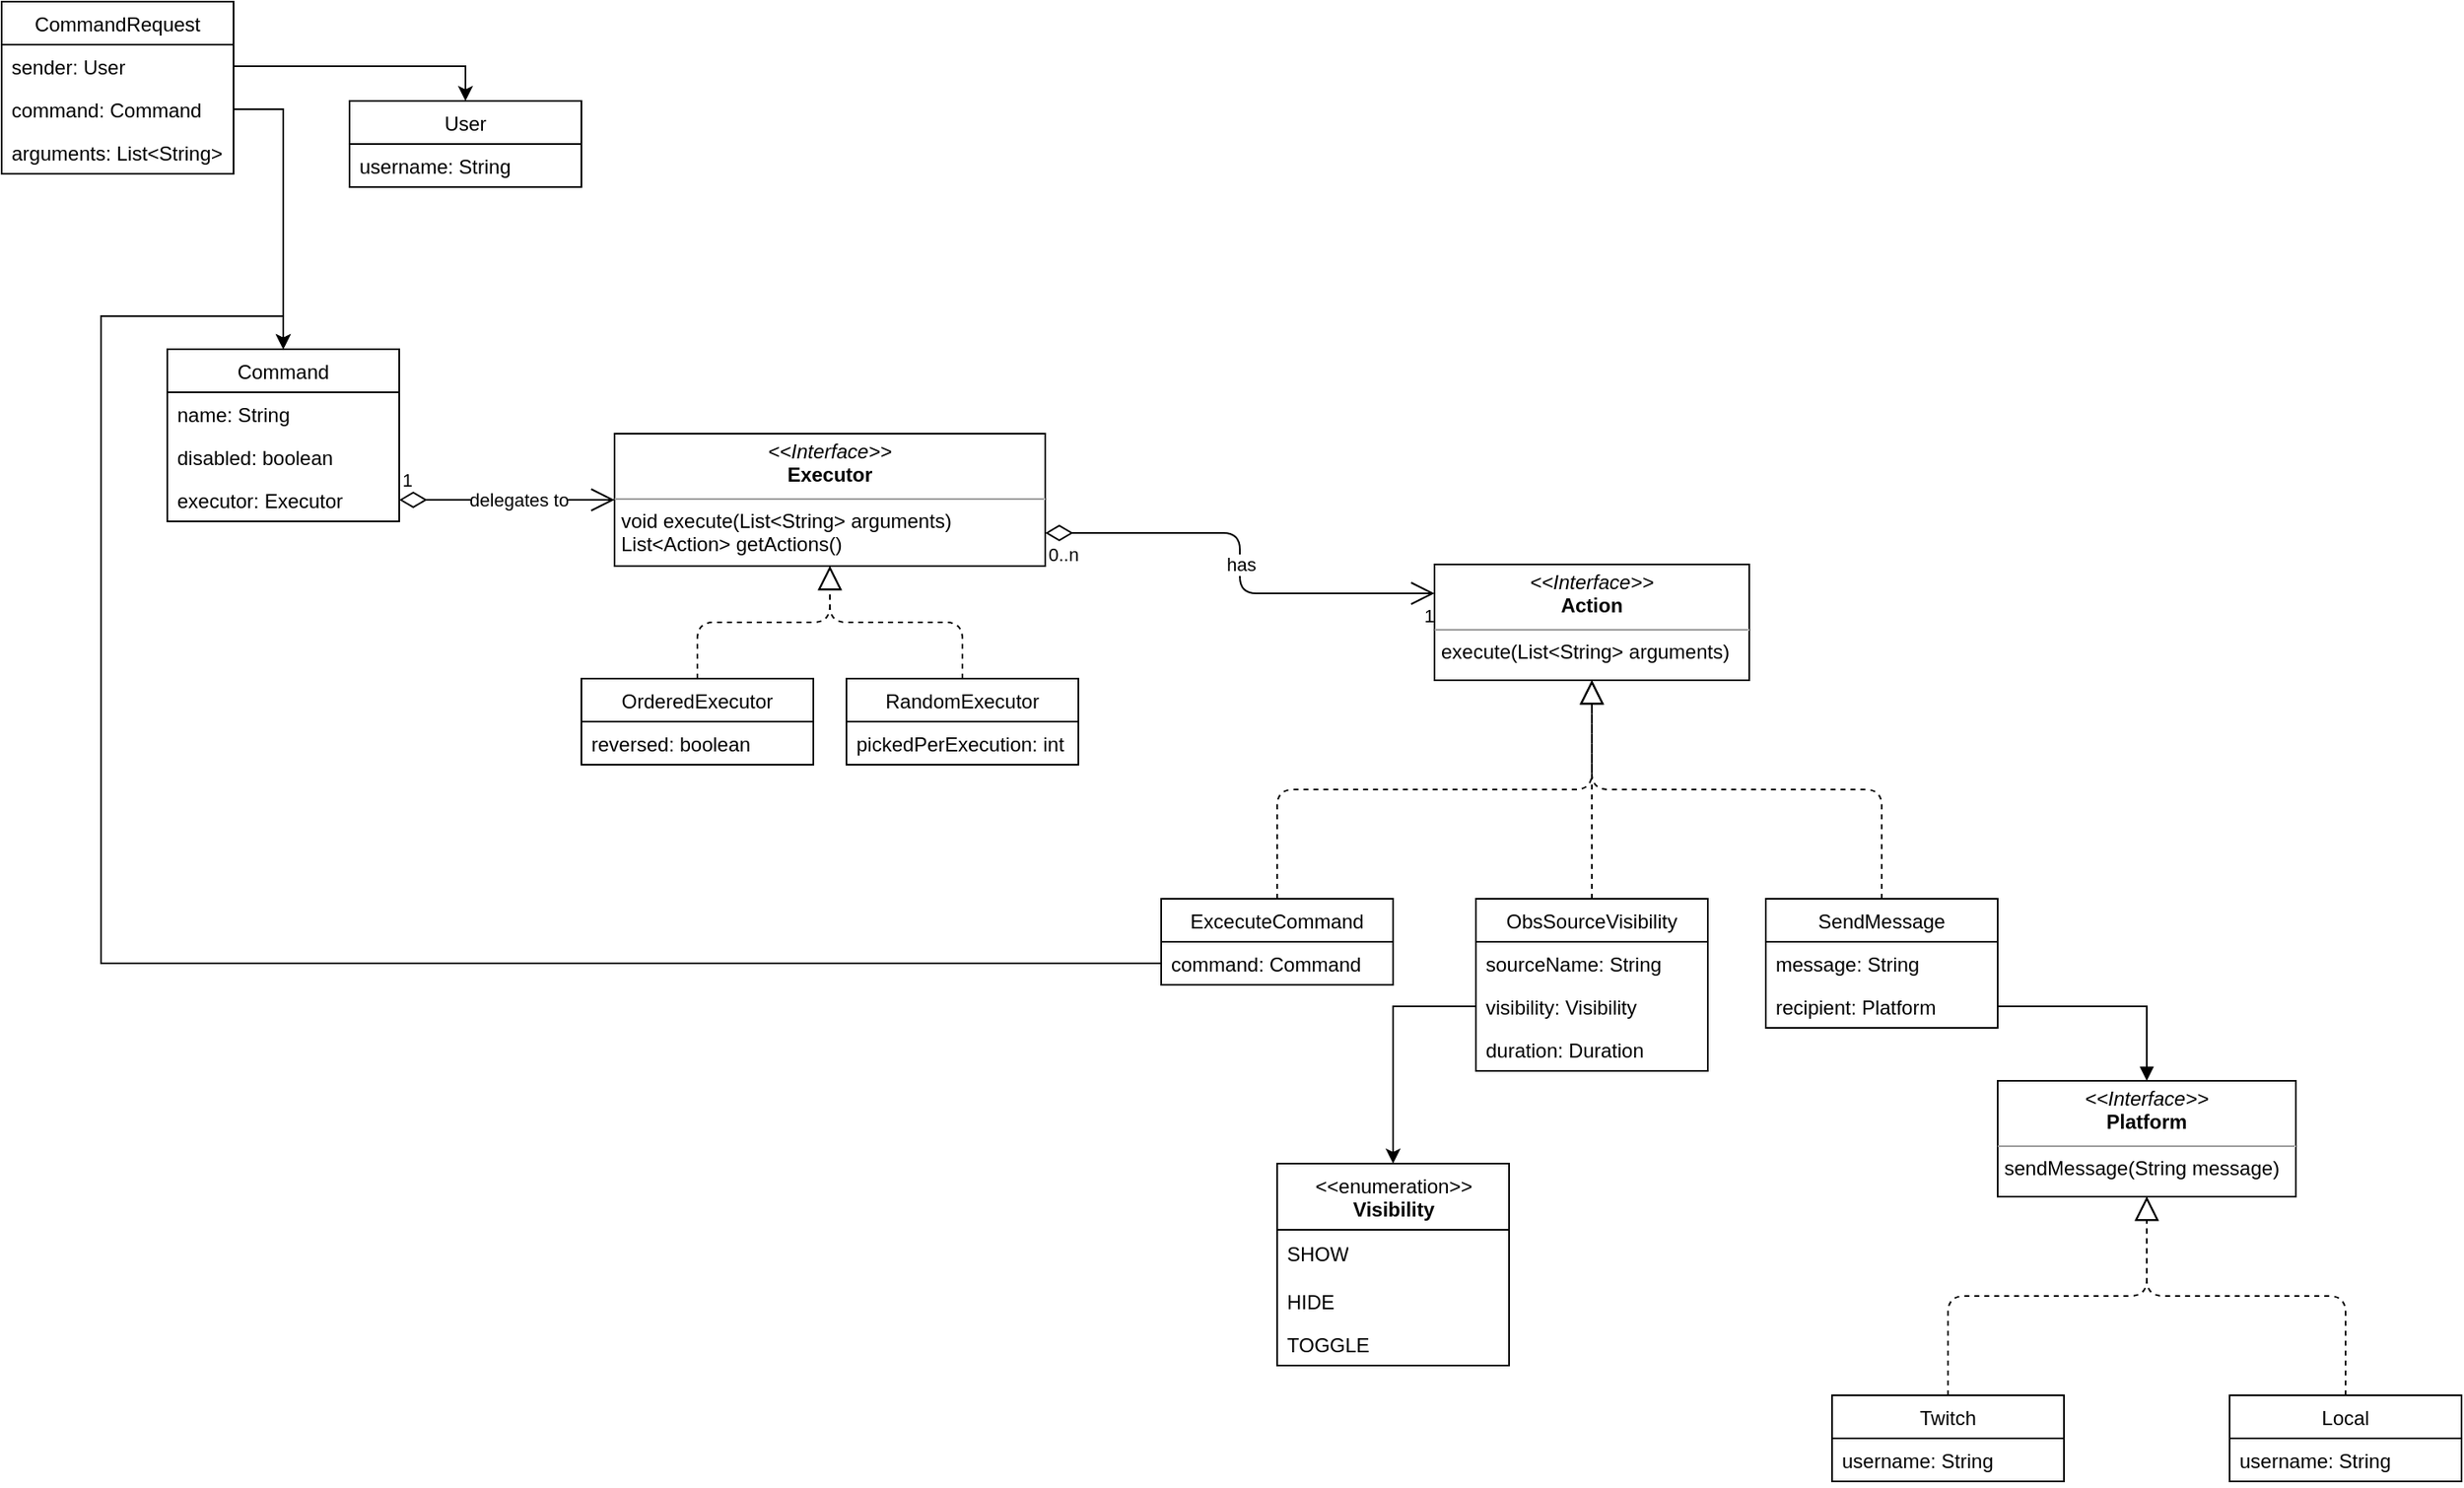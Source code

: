 <mxfile version="13.9.9" type="device"><diagram id="5rAWYIer4ax2ahDMZukU" name="Page-1"><mxGraphModel dx="1673" dy="2067" grid="1" gridSize="10" guides="1" tooltips="1" connect="1" arrows="1" fold="1" page="1" pageScale="1" pageWidth="850" pageHeight="1100" math="0" shadow="0"><root><mxCell id="0"/><mxCell id="1" parent="0"/><mxCell id="f0qsZhC-R-UJCWMtpXVE-1" value="Command" style="swimlane;fontStyle=0;childLayout=stackLayout;horizontal=1;startSize=26;fillColor=none;horizontalStack=0;resizeParent=1;resizeParentMax=0;resizeLast=0;collapsible=1;marginBottom=0;" parent="1" vertex="1"><mxGeometry x="240" y="120" width="140" height="104" as="geometry"/></mxCell><mxCell id="f0qsZhC-R-UJCWMtpXVE-2" value="name: String" style="text;strokeColor=none;fillColor=none;align=left;verticalAlign=top;spacingLeft=4;spacingRight=4;overflow=hidden;rotatable=0;points=[[0,0.5],[1,0.5]];portConstraint=eastwest;" parent="f0qsZhC-R-UJCWMtpXVE-1" vertex="1"><mxGeometry y="26" width="140" height="26" as="geometry"/></mxCell><mxCell id="f0qsZhC-R-UJCWMtpXVE-3" value="disabled: boolean" style="text;strokeColor=none;fillColor=none;align=left;verticalAlign=top;spacingLeft=4;spacingRight=4;overflow=hidden;rotatable=0;points=[[0,0.5],[1,0.5]];portConstraint=eastwest;" parent="f0qsZhC-R-UJCWMtpXVE-1" vertex="1"><mxGeometry y="52" width="140" height="26" as="geometry"/></mxCell><mxCell id="f0qsZhC-R-UJCWMtpXVE-106" value="executor: Executor" style="text;strokeColor=none;fillColor=none;align=left;verticalAlign=top;spacingLeft=4;spacingRight=4;overflow=hidden;rotatable=0;points=[[0,0.5],[1,0.5]];portConstraint=eastwest;" parent="f0qsZhC-R-UJCWMtpXVE-1" vertex="1"><mxGeometry y="78" width="140" height="26" as="geometry"/></mxCell><mxCell id="f0qsZhC-R-UJCWMtpXVE-10" value="has" style="endArrow=open;html=1;endSize=12;startArrow=diamondThin;startSize=14;startFill=0;edgeStyle=orthogonalEdgeStyle;exitX=1;exitY=0.75;exitDx=0;exitDy=0;entryX=0;entryY=0.25;entryDx=0;entryDy=0;" parent="1" source="f0qsZhC-R-UJCWMtpXVE-104" target="f0qsZhC-R-UJCWMtpXVE-92" edge="1"><mxGeometry relative="1" as="geometry"><mxPoint x="380" y="349" as="sourcePoint"/><mxPoint x="500" y="358.5" as="targetPoint"/></mxGeometry></mxCell><mxCell id="f0qsZhC-R-UJCWMtpXVE-11" value="0..n" style="edgeLabel;resizable=0;html=1;align=left;verticalAlign=top;" parent="f0qsZhC-R-UJCWMtpXVE-10" connectable="0" vertex="1"><mxGeometry x="-1" relative="1" as="geometry"/></mxCell><mxCell id="f0qsZhC-R-UJCWMtpXVE-12" value="1" style="edgeLabel;resizable=0;html=1;align=right;verticalAlign=top;" parent="f0qsZhC-R-UJCWMtpXVE-10" connectable="0" vertex="1"><mxGeometry x="1" relative="1" as="geometry"/></mxCell><mxCell id="f0qsZhC-R-UJCWMtpXVE-14" value="ObsSourceVisibility" style="swimlane;fontStyle=0;childLayout=stackLayout;horizontal=1;startSize=26;fillColor=none;horizontalStack=0;resizeParent=1;resizeParentMax=0;resizeLast=0;collapsible=1;marginBottom=0;" parent="1" vertex="1"><mxGeometry x="1030" y="452" width="140" height="104" as="geometry"/></mxCell><mxCell id="f0qsZhC-R-UJCWMtpXVE-15" value="sourceName: String" style="text;strokeColor=none;fillColor=none;align=left;verticalAlign=top;spacingLeft=4;spacingRight=4;overflow=hidden;rotatable=0;points=[[0,0.5],[1,0.5]];portConstraint=eastwest;" parent="f0qsZhC-R-UJCWMtpXVE-14" vertex="1"><mxGeometry y="26" width="140" height="26" as="geometry"/></mxCell><mxCell id="f0qsZhC-R-UJCWMtpXVE-16" value="visibility: Visibility" style="text;strokeColor=none;fillColor=none;align=left;verticalAlign=top;spacingLeft=4;spacingRight=4;overflow=hidden;rotatable=0;points=[[0,0.5],[1,0.5]];portConstraint=eastwest;" parent="f0qsZhC-R-UJCWMtpXVE-14" vertex="1"><mxGeometry y="52" width="140" height="26" as="geometry"/></mxCell><mxCell id="f0qsZhC-R-UJCWMtpXVE-24" value="duration: Duration" style="text;strokeColor=none;fillColor=none;align=left;verticalAlign=top;spacingLeft=4;spacingRight=4;overflow=hidden;rotatable=0;points=[[0,0.5],[1,0.5]];portConstraint=eastwest;" parent="f0qsZhC-R-UJCWMtpXVE-14" vertex="1"><mxGeometry y="78" width="140" height="26" as="geometry"/></mxCell><mxCell id="f0qsZhC-R-UJCWMtpXVE-25" style="edgeStyle=orthogonalEdgeStyle;rounded=0;orthogonalLoop=1;jettySize=auto;html=1;exitX=0;exitY=0.5;exitDx=0;exitDy=0;" parent="1" source="f0qsZhC-R-UJCWMtpXVE-16" target="f0qsZhC-R-UJCWMtpXVE-64" edge="1"><mxGeometry relative="1" as="geometry"><mxPoint x="935" y="622" as="targetPoint"/></mxGeometry></mxCell><mxCell id="f0qsZhC-R-UJCWMtpXVE-26" value="SendMessage" style="swimlane;fontStyle=0;childLayout=stackLayout;horizontal=1;startSize=26;fillColor=none;horizontalStack=0;resizeParent=1;resizeParentMax=0;resizeLast=0;collapsible=1;marginBottom=0;" parent="1" vertex="1"><mxGeometry x="1205" y="452" width="140" height="78" as="geometry"/></mxCell><mxCell id="f0qsZhC-R-UJCWMtpXVE-27" value="message: String" style="text;strokeColor=none;fillColor=none;align=left;verticalAlign=top;spacingLeft=4;spacingRight=4;overflow=hidden;rotatable=0;points=[[0,0.5],[1,0.5]];portConstraint=eastwest;" parent="f0qsZhC-R-UJCWMtpXVE-26" vertex="1"><mxGeometry y="26" width="140" height="26" as="geometry"/></mxCell><mxCell id="f0qsZhC-R-UJCWMtpXVE-30" value="recipient: Platform" style="text;strokeColor=none;fillColor=none;align=left;verticalAlign=top;spacingLeft=4;spacingRight=4;overflow=hidden;rotatable=0;points=[[0,0.5],[1,0.5]];portConstraint=eastwest;" parent="f0qsZhC-R-UJCWMtpXVE-26" vertex="1"><mxGeometry y="52" width="140" height="26" as="geometry"/></mxCell><mxCell id="f0qsZhC-R-UJCWMtpXVE-36" value="" style="endArrow=block;html=1;endSize=12;startArrow=none;startSize=14;startFill=0;edgeStyle=orthogonalEdgeStyle;exitX=0.5;exitY=0;exitDx=0;exitDy=0;entryX=0.5;entryY=1;entryDx=0;entryDy=0;endFill=0;dashed=1;" parent="1" source="f0qsZhC-R-UJCWMtpXVE-14" target="f0qsZhC-R-UJCWMtpXVE-92" edge="1"><mxGeometry x="0.043" relative="1" as="geometry"><mxPoint x="965" y="382" as="sourcePoint"/><mxPoint x="1125" y="338" as="targetPoint"/><mxPoint as="offset"/></mxGeometry></mxCell><mxCell id="f0qsZhC-R-UJCWMtpXVE-39" value="" style="endArrow=block;html=1;endSize=12;startArrow=none;startSize=14;startFill=0;edgeStyle=orthogonalEdgeStyle;endFill=0;dashed=1;exitX=0.5;exitY=0;exitDx=0;exitDy=0;" parent="1" source="f0qsZhC-R-UJCWMtpXVE-26" target="f0qsZhC-R-UJCWMtpXVE-92" edge="1"><mxGeometry x="0.043" relative="1" as="geometry"><mxPoint x="945" y="472" as="sourcePoint"/><mxPoint x="1125" y="338" as="targetPoint"/><mxPoint as="offset"/></mxGeometry></mxCell><mxCell id="f0qsZhC-R-UJCWMtpXVE-44" style="edgeStyle=orthogonalEdgeStyle;rounded=0;orthogonalLoop=1;jettySize=auto;html=1;startArrow=none;startFill=0;endArrow=block;endFill=1;entryX=0.5;entryY=0;entryDx=0;entryDy=0;" parent="1" source="f0qsZhC-R-UJCWMtpXVE-30" target="f0qsZhC-R-UJCWMtpXVE-80" edge="1"><mxGeometry relative="1" as="geometry"><mxPoint x="1235" y="582" as="targetPoint"/></mxGeometry></mxCell><mxCell id="f0qsZhC-R-UJCWMtpXVE-49" value="ExcecuteCommand" style="swimlane;fontStyle=0;childLayout=stackLayout;horizontal=1;startSize=26;fillColor=none;horizontalStack=0;resizeParent=1;resizeParentMax=0;resizeLast=0;collapsible=1;marginBottom=0;" parent="1" vertex="1"><mxGeometry x="840" y="452" width="140" height="52" as="geometry"/></mxCell><mxCell id="f0qsZhC-R-UJCWMtpXVE-50" value="command: Command" style="text;strokeColor=none;fillColor=none;align=left;verticalAlign=top;spacingLeft=4;spacingRight=4;overflow=hidden;rotatable=0;points=[[0,0.5],[1,0.5]];portConstraint=eastwest;" parent="f0qsZhC-R-UJCWMtpXVE-49" vertex="1"><mxGeometry y="26" width="140" height="26" as="geometry"/></mxCell><mxCell id="f0qsZhC-R-UJCWMtpXVE-53" value="" style="endArrow=block;html=1;endSize=12;startArrow=none;startSize=14;startFill=0;edgeStyle=orthogonalEdgeStyle;endFill=0;dashed=1;exitX=0.5;exitY=0;exitDx=0;exitDy=0;" parent="1" source="f0qsZhC-R-UJCWMtpXVE-49" target="f0qsZhC-R-UJCWMtpXVE-92" edge="1"><mxGeometry x="0.043" relative="1" as="geometry"><mxPoint x="1135" y="472" as="sourcePoint"/><mxPoint x="1125" y="338" as="targetPoint"/><mxPoint as="offset"/></mxGeometry></mxCell><mxCell id="f0qsZhC-R-UJCWMtpXVE-55" value="Twitch" style="swimlane;fontStyle=0;childLayout=stackLayout;horizontal=1;startSize=26;fillColor=none;horizontalStack=0;resizeParent=1;resizeParentMax=0;resizeLast=0;collapsible=1;marginBottom=0;" parent="1" vertex="1"><mxGeometry x="1245" y="752" width="140" height="52" as="geometry"/></mxCell><mxCell id="f0qsZhC-R-UJCWMtpXVE-56" value="username: String" style="text;strokeColor=none;fillColor=none;align=left;verticalAlign=top;spacingLeft=4;spacingRight=4;overflow=hidden;rotatable=0;points=[[0,0.5],[1,0.5]];portConstraint=eastwest;" parent="f0qsZhC-R-UJCWMtpXVE-55" vertex="1"><mxGeometry y="26" width="140" height="26" as="geometry"/></mxCell><mxCell id="f0qsZhC-R-UJCWMtpXVE-58" value="Local" style="swimlane;fontStyle=0;childLayout=stackLayout;horizontal=1;startSize=26;fillColor=none;horizontalStack=0;resizeParent=1;resizeParentMax=0;resizeLast=0;collapsible=1;marginBottom=0;" parent="1" vertex="1"><mxGeometry x="1485" y="752" width="140" height="52" as="geometry"/></mxCell><mxCell id="f0qsZhC-R-UJCWMtpXVE-91" value="username: String" style="text;strokeColor=none;fillColor=none;align=left;verticalAlign=top;spacingLeft=4;spacingRight=4;overflow=hidden;rotatable=0;points=[[0,0.5],[1,0.5]];portConstraint=eastwest;" parent="f0qsZhC-R-UJCWMtpXVE-58" vertex="1"><mxGeometry y="26" width="140" height="26" as="geometry"/></mxCell><mxCell id="f0qsZhC-R-UJCWMtpXVE-64" value="&amp;lt;&amp;lt;enumeration&amp;gt;&amp;gt;&lt;br&gt;&lt;b&gt;Visibility&lt;/b&gt;" style="swimlane;fontStyle=0;align=center;verticalAlign=top;childLayout=stackLayout;horizontal=1;startSize=40;horizontalStack=0;resizeParent=1;resizeParentMax=0;resizeLast=0;collapsible=0;marginBottom=0;html=1;" parent="1" vertex="1"><mxGeometry x="910" y="612" width="140" height="122" as="geometry"/></mxCell><mxCell id="f0qsZhC-R-UJCWMtpXVE-65" value="SHOW" style="text;html=1;strokeColor=none;fillColor=none;align=left;verticalAlign=middle;spacingLeft=4;spacingRight=4;overflow=hidden;rotatable=0;points=[[0,0.5],[1,0.5]];portConstraint=eastwest;" parent="f0qsZhC-R-UJCWMtpXVE-64" vertex="1"><mxGeometry y="40" width="140" height="30" as="geometry"/></mxCell><mxCell id="f0qsZhC-R-UJCWMtpXVE-22" value="HIDE" style="text;strokeColor=none;fillColor=none;align=left;verticalAlign=top;spacingLeft=4;spacingRight=4;overflow=hidden;rotatable=0;points=[[0,0.5],[1,0.5]];portConstraint=eastwest;" parent="f0qsZhC-R-UJCWMtpXVE-64" vertex="1"><mxGeometry y="70" width="140" height="26" as="geometry"/></mxCell><mxCell id="f0qsZhC-R-UJCWMtpXVE-23" value="TOGGLE" style="text;strokeColor=none;fillColor=none;align=left;verticalAlign=top;spacingLeft=4;spacingRight=4;overflow=hidden;rotatable=0;points=[[0,0.5],[1,0.5]];portConstraint=eastwest;" parent="f0qsZhC-R-UJCWMtpXVE-64" vertex="1"><mxGeometry y="96" width="140" height="26" as="geometry"/></mxCell><mxCell id="f0qsZhC-R-UJCWMtpXVE-77" value="" style="endArrow=block;html=1;endSize=12;startArrow=none;startSize=14;startFill=0;edgeStyle=orthogonalEdgeStyle;endFill=0;dashed=1;exitX=0.5;exitY=0;exitDx=0;exitDy=0;entryX=0.5;entryY=1;entryDx=0;entryDy=0;" parent="1" source="f0qsZhC-R-UJCWMtpXVE-55" target="f0qsZhC-R-UJCWMtpXVE-80" edge="1"><mxGeometry x="0.043" relative="1" as="geometry"><mxPoint x="1345" y="722" as="sourcePoint"/><mxPoint x="965" y="782" as="targetPoint"/><mxPoint as="offset"/></mxGeometry></mxCell><mxCell id="f0qsZhC-R-UJCWMtpXVE-80" value="&lt;p style=&quot;margin: 0px ; margin-top: 4px ; text-align: center&quot;&gt;&lt;i&gt;&amp;lt;&amp;lt;Interface&amp;gt;&amp;gt;&lt;/i&gt;&lt;br&gt;&lt;b&gt;Platform&lt;/b&gt;&lt;/p&gt;&lt;hr size=&quot;1&quot;&gt;&lt;p style=&quot;margin: 0px ; margin-left: 4px&quot;&gt;&lt;span&gt;sendMessage(String message)&lt;/span&gt;&lt;br&gt;&lt;/p&gt;" style="verticalAlign=top;align=left;overflow=fill;fontSize=12;fontFamily=Helvetica;html=1;" parent="1" vertex="1"><mxGeometry x="1345" y="562" width="180" height="70" as="geometry"/></mxCell><mxCell id="f0qsZhC-R-UJCWMtpXVE-90" value="" style="endArrow=block;html=1;endSize=12;startArrow=none;startSize=14;startFill=0;edgeStyle=orthogonalEdgeStyle;endFill=0;dashed=1;exitX=0.5;exitY=0;exitDx=0;exitDy=0;" parent="1" source="f0qsZhC-R-UJCWMtpXVE-58" target="f0qsZhC-R-UJCWMtpXVE-80" edge="1"><mxGeometry x="0.043" relative="1" as="geometry"><mxPoint x="1135" y="762" as="sourcePoint"/><mxPoint x="1260" y="672" as="targetPoint"/><mxPoint as="offset"/></mxGeometry></mxCell><mxCell id="f0qsZhC-R-UJCWMtpXVE-92" value="&lt;p style=&quot;margin: 0px ; margin-top: 4px ; text-align: center&quot;&gt;&lt;i&gt;&amp;lt;&amp;lt;Interface&amp;gt;&amp;gt;&lt;/i&gt;&lt;br&gt;&lt;b&gt;Action&lt;/b&gt;&lt;/p&gt;&lt;hr size=&quot;1&quot;&gt;&lt;p style=&quot;margin: 0px ; margin-left: 4px&quot;&gt;&lt;span&gt;execute(List&amp;lt;String&amp;gt; arguments)&lt;/span&gt;&lt;br&gt;&lt;/p&gt;" style="verticalAlign=top;align=left;overflow=fill;fontSize=12;fontFamily=Helvetica;html=1;" parent="1" vertex="1"><mxGeometry x="1005" y="250" width="190" height="70" as="geometry"/></mxCell><mxCell id="f0qsZhC-R-UJCWMtpXVE-104" value="&lt;p style=&quot;margin: 0px ; margin-top: 4px ; text-align: center&quot;&gt;&lt;i&gt;&amp;lt;&amp;lt;Interface&amp;gt;&amp;gt;&lt;/i&gt;&lt;br&gt;&lt;b&gt;Executor&lt;/b&gt;&lt;/p&gt;&lt;hr size=&quot;1&quot;&gt;&lt;p style=&quot;margin: 0px ; margin-left: 4px&quot;&gt;&lt;span&gt;void execute(List&amp;lt;String&amp;gt; arguments)&lt;/span&gt;&lt;br&gt;&lt;/p&gt;&lt;p style=&quot;margin: 0px ; margin-left: 4px&quot;&gt;&lt;span&gt;List&amp;lt;Action&amp;gt; getActions()&lt;/span&gt;&lt;/p&gt;" style="verticalAlign=top;align=left;overflow=fill;fontSize=12;fontFamily=Helvetica;html=1;" parent="1" vertex="1"><mxGeometry x="510" y="171" width="260" height="80" as="geometry"/></mxCell><mxCell id="f0qsZhC-R-UJCWMtpXVE-107" value="1" style="endArrow=open;html=1;endSize=12;startArrow=diamondThin;startSize=14;startFill=0;edgeStyle=orthogonalEdgeStyle;align=left;verticalAlign=bottom;exitX=1;exitY=0.5;exitDx=0;exitDy=0;entryX=0;entryY=0.5;entryDx=0;entryDy=0;" parent="1" source="f0qsZhC-R-UJCWMtpXVE-106" target="f0qsZhC-R-UJCWMtpXVE-104" edge="1"><mxGeometry x="-1" y="3" relative="1" as="geometry"><mxPoint x="510" y="130" as="sourcePoint"/><mxPoint x="670" y="130" as="targetPoint"/></mxGeometry></mxCell><mxCell id="e6xDXN2AggEZOmxT28kz-13" value="delegates to" style="edgeLabel;html=1;align=center;verticalAlign=middle;resizable=0;points=[];" vertex="1" connectable="0" parent="f0qsZhC-R-UJCWMtpXVE-107"><mxGeometry x="0.102" relative="1" as="geometry"><mxPoint as="offset"/></mxGeometry></mxCell><mxCell id="f0qsZhC-R-UJCWMtpXVE-108" value="OrderedExecutor" style="swimlane;fontStyle=0;childLayout=stackLayout;horizontal=1;startSize=26;fillColor=none;horizontalStack=0;resizeParent=1;resizeParentMax=0;resizeLast=0;collapsible=1;marginBottom=0;" parent="1" vertex="1"><mxGeometry x="490" y="319" width="140" height="52" as="geometry"/></mxCell><mxCell id="f0qsZhC-R-UJCWMtpXVE-109" value="reversed: boolean" style="text;strokeColor=none;fillColor=none;align=left;verticalAlign=top;spacingLeft=4;spacingRight=4;overflow=hidden;rotatable=0;points=[[0,0.5],[1,0.5]];portConstraint=eastwest;" parent="f0qsZhC-R-UJCWMtpXVE-108" vertex="1"><mxGeometry y="26" width="140" height="26" as="geometry"/></mxCell><mxCell id="f0qsZhC-R-UJCWMtpXVE-112" value="RandomExecutor" style="swimlane;fontStyle=0;childLayout=stackLayout;horizontal=1;startSize=26;fillColor=none;horizontalStack=0;resizeParent=1;resizeParentMax=0;resizeLast=0;collapsible=1;marginBottom=0;" parent="1" vertex="1"><mxGeometry x="650" y="319" width="140" height="52" as="geometry"/></mxCell><mxCell id="f0qsZhC-R-UJCWMtpXVE-113" value="pickedPerExecution: int" style="text;strokeColor=none;fillColor=none;align=left;verticalAlign=top;spacingLeft=4;spacingRight=4;overflow=hidden;rotatable=0;points=[[0,0.5],[1,0.5]];portConstraint=eastwest;" parent="f0qsZhC-R-UJCWMtpXVE-112" vertex="1"><mxGeometry y="26" width="140" height="26" as="geometry"/></mxCell><mxCell id="f0qsZhC-R-UJCWMtpXVE-116" value="" style="endArrow=block;html=1;endSize=12;startArrow=none;startSize=14;startFill=0;edgeStyle=orthogonalEdgeStyle;endFill=0;dashed=1;exitX=0.5;exitY=0;exitDx=0;exitDy=0;entryX=0.5;entryY=1;entryDx=0;entryDy=0;" parent="1" source="f0qsZhC-R-UJCWMtpXVE-108" target="f0qsZhC-R-UJCWMtpXVE-104" edge="1"><mxGeometry x="0.043" relative="1" as="geometry"><mxPoint x="990" y="832" as="sourcePoint"/><mxPoint x="875.059" y="712" as="targetPoint"/><mxPoint as="offset"/></mxGeometry></mxCell><mxCell id="f0qsZhC-R-UJCWMtpXVE-117" value="" style="endArrow=block;html=1;endSize=12;startArrow=none;startSize=14;startFill=0;edgeStyle=orthogonalEdgeStyle;endFill=0;dashed=1;exitX=0.5;exitY=0;exitDx=0;exitDy=0;entryX=0.5;entryY=1;entryDx=0;entryDy=0;" parent="1" source="f0qsZhC-R-UJCWMtpXVE-112" target="f0qsZhC-R-UJCWMtpXVE-104" edge="1"><mxGeometry x="0.043" relative="1" as="geometry"><mxPoint x="950" y="380" as="sourcePoint"/><mxPoint x="1025" y="304.0" as="targetPoint"/><mxPoint as="offset"/></mxGeometry></mxCell><mxCell id="e6xDXN2AggEZOmxT28kz-2" value="CommandRequest" style="swimlane;fontStyle=0;childLayout=stackLayout;horizontal=1;startSize=26;fillColor=none;horizontalStack=0;resizeParent=1;resizeParentMax=0;resizeLast=0;collapsible=1;marginBottom=0;" vertex="1" parent="1"><mxGeometry x="140" y="-90" width="140" height="104" as="geometry"/></mxCell><mxCell id="e6xDXN2AggEZOmxT28kz-4" value="sender: User" style="text;strokeColor=none;fillColor=none;align=left;verticalAlign=top;spacingLeft=4;spacingRight=4;overflow=hidden;rotatable=0;points=[[0,0.5],[1,0.5]];portConstraint=eastwest;" vertex="1" parent="e6xDXN2AggEZOmxT28kz-2"><mxGeometry y="26" width="140" height="26" as="geometry"/></mxCell><mxCell id="e6xDXN2AggEZOmxT28kz-3" value="command: Command" style="text;strokeColor=none;fillColor=none;align=left;verticalAlign=top;spacingLeft=4;spacingRight=4;overflow=hidden;rotatable=0;points=[[0,0.5],[1,0.5]];portConstraint=eastwest;" vertex="1" parent="e6xDXN2AggEZOmxT28kz-2"><mxGeometry y="52" width="140" height="26" as="geometry"/></mxCell><mxCell id="e6xDXN2AggEZOmxT28kz-12" value="arguments: List&lt;String&gt;" style="text;strokeColor=none;fillColor=none;align=left;verticalAlign=top;spacingLeft=4;spacingRight=4;overflow=hidden;rotatable=0;points=[[0,0.5],[1,0.5]];portConstraint=eastwest;" vertex="1" parent="e6xDXN2AggEZOmxT28kz-2"><mxGeometry y="78" width="140" height="26" as="geometry"/></mxCell><mxCell id="e6xDXN2AggEZOmxT28kz-7" style="edgeStyle=orthogonalEdgeStyle;rounded=0;orthogonalLoop=1;jettySize=auto;html=1;exitX=1;exitY=0.5;exitDx=0;exitDy=0;entryX=0.5;entryY=0;entryDx=0;entryDy=0;" edge="1" parent="1" source="e6xDXN2AggEZOmxT28kz-3" target="f0qsZhC-R-UJCWMtpXVE-1"><mxGeometry relative="1" as="geometry"/></mxCell><mxCell id="e6xDXN2AggEZOmxT28kz-8" value="User" style="swimlane;fontStyle=0;childLayout=stackLayout;horizontal=1;startSize=26;fillColor=none;horizontalStack=0;resizeParent=1;resizeParentMax=0;resizeLast=0;collapsible=1;marginBottom=0;" vertex="1" parent="1"><mxGeometry x="350" y="-30" width="140" height="52" as="geometry"/></mxCell><mxCell id="e6xDXN2AggEZOmxT28kz-9" value="username: String" style="text;strokeColor=none;fillColor=none;align=left;verticalAlign=top;spacingLeft=4;spacingRight=4;overflow=hidden;rotatable=0;points=[[0,0.5],[1,0.5]];portConstraint=eastwest;" vertex="1" parent="e6xDXN2AggEZOmxT28kz-8"><mxGeometry y="26" width="140" height="26" as="geometry"/></mxCell><mxCell id="e6xDXN2AggEZOmxT28kz-11" style="edgeStyle=orthogonalEdgeStyle;rounded=0;orthogonalLoop=1;jettySize=auto;html=1;exitX=1;exitY=0.5;exitDx=0;exitDy=0;entryX=0.5;entryY=0;entryDx=0;entryDy=0;" edge="1" parent="1" source="e6xDXN2AggEZOmxT28kz-4" target="e6xDXN2AggEZOmxT28kz-8"><mxGeometry relative="1" as="geometry"/></mxCell><mxCell id="e6xDXN2AggEZOmxT28kz-19" style="edgeStyle=orthogonalEdgeStyle;rounded=0;orthogonalLoop=1;jettySize=auto;html=1;exitX=0;exitY=0.5;exitDx=0;exitDy=0;entryX=0.5;entryY=0;entryDx=0;entryDy=0;" edge="1" parent="1" source="f0qsZhC-R-UJCWMtpXVE-50" target="f0qsZhC-R-UJCWMtpXVE-1"><mxGeometry relative="1" as="geometry"><Array as="points"><mxPoint x="200" y="491"/><mxPoint x="200" y="100"/><mxPoint x="310" y="100"/></Array></mxGeometry></mxCell></root></mxGraphModel></diagram></mxfile>